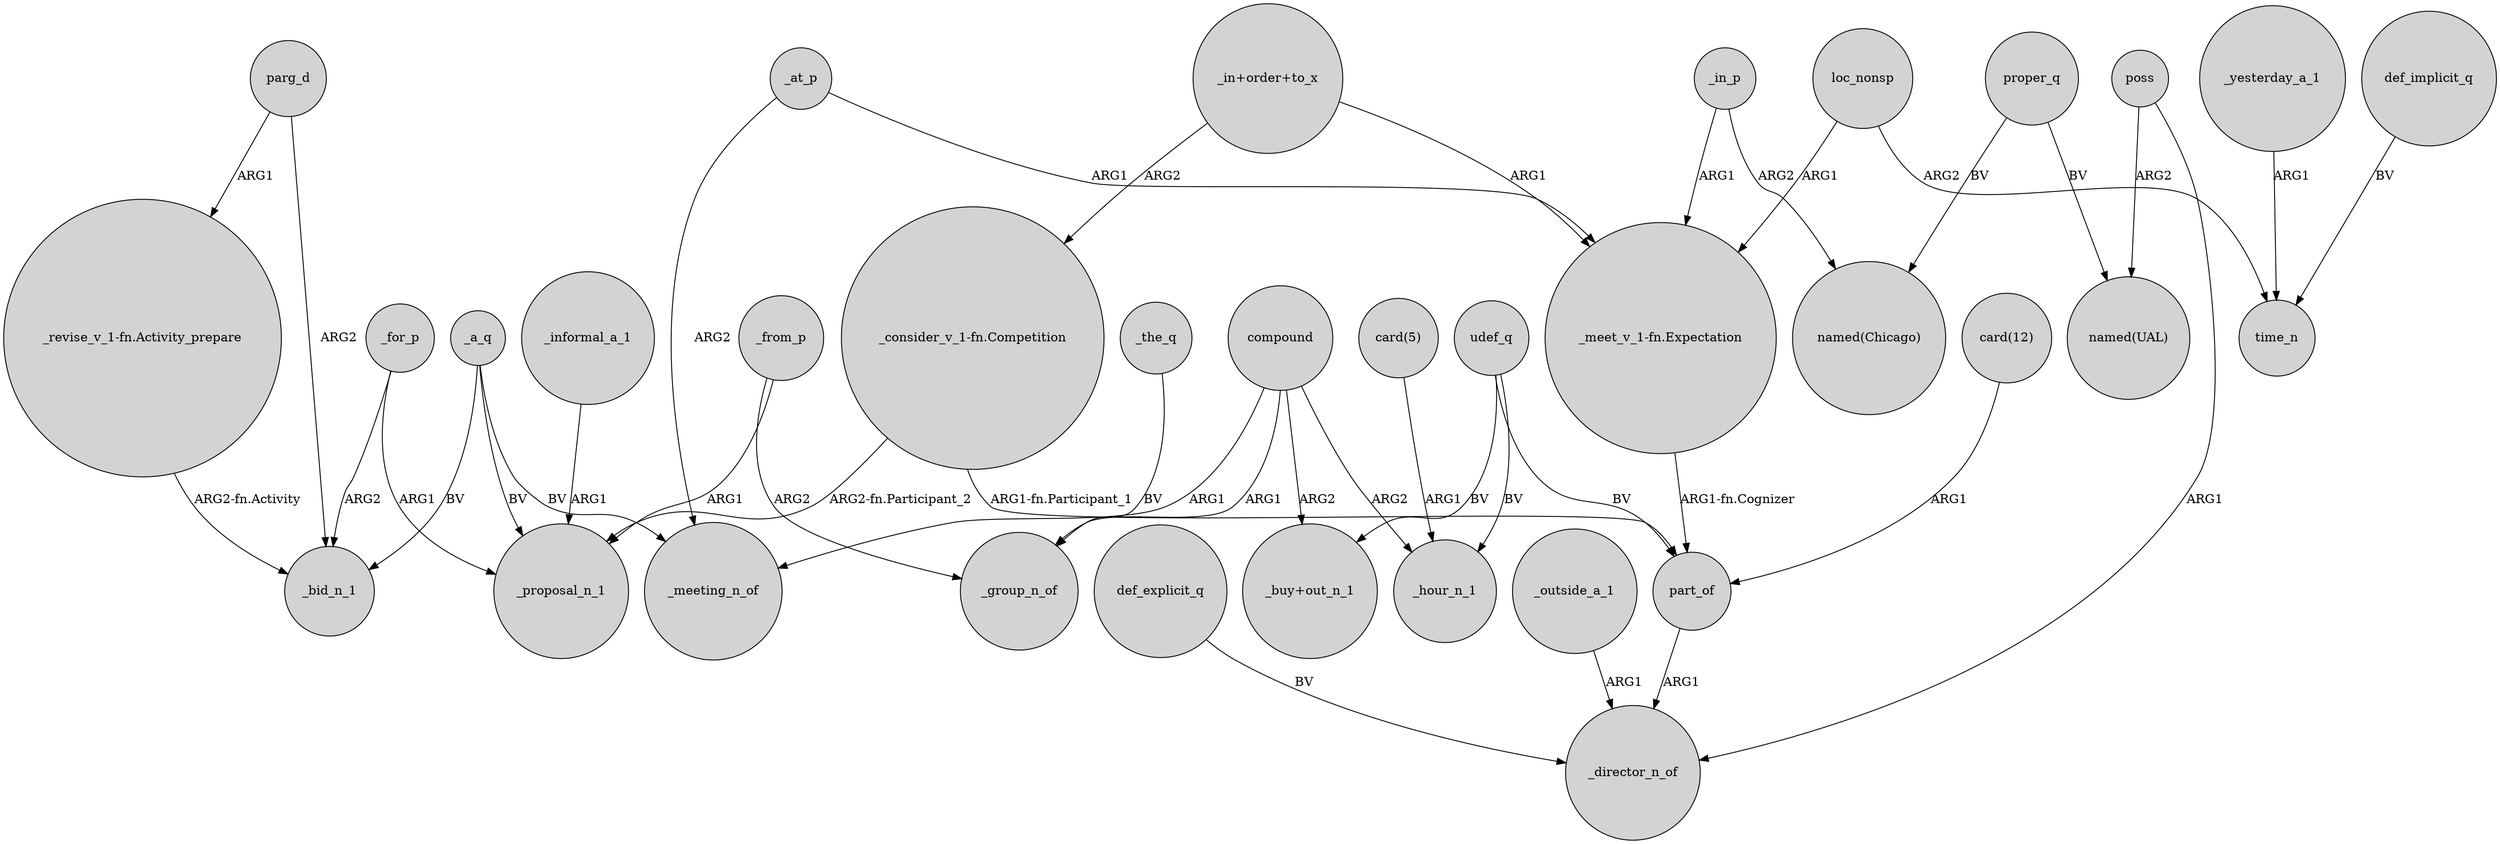 digraph {
	node [shape=circle style=filled]
	_a_q -> _bid_n_1 [label=BV]
	_in_p -> "named(Chicago)" [label=ARG2]
	parg_d -> "_revise_v_1-fn.Activity_prepare" [label=ARG1]
	compound -> _hour_n_1 [label=ARG2]
	def_explicit_q -> _director_n_of [label=BV]
	udef_q -> part_of [label=BV]
	"_in+order+to_x" -> "_meet_v_1-fn.Expectation" [label=ARG1]
	"card(5)" -> _hour_n_1 [label=ARG1]
	_from_p -> _proposal_n_1 [label=ARG1]
	_a_q -> _proposal_n_1 [label=BV]
	poss -> _director_n_of [label=ARG1]
	_yesterday_a_1 -> time_n [label=ARG1]
	"card(12)" -> part_of [label=ARG1]
	udef_q -> "_buy+out_n_1" [label=BV]
	compound -> _group_n_of [label=ARG1]
	poss -> "named(UAL)" [label=ARG2]
	proper_q -> "named(UAL)" [label=BV]
	compound -> _meeting_n_of [label=ARG1]
	loc_nonsp -> "_meet_v_1-fn.Expectation" [label=ARG1]
	_a_q -> _meeting_n_of [label=BV]
	_informal_a_1 -> _proposal_n_1 [label=ARG1]
	_for_p -> _bid_n_1 [label=ARG2]
	proper_q -> "named(Chicago)" [label=BV]
	_the_q -> _group_n_of [label=BV]
	"_in+order+to_x" -> "_consider_v_1-fn.Competition" [label=ARG2]
	parg_d -> _bid_n_1 [label=ARG2]
	_at_p -> "_meet_v_1-fn.Expectation" [label=ARG1]
	_from_p -> _group_n_of [label=ARG2]
	part_of -> _director_n_of [label=ARG1]
	"_meet_v_1-fn.Expectation" -> part_of [label="ARG1-fn.Cognizer"]
	udef_q -> _hour_n_1 [label=BV]
	compound -> "_buy+out_n_1" [label=ARG2]
	loc_nonsp -> time_n [label=ARG2]
	_at_p -> _meeting_n_of [label=ARG2]
	"_consider_v_1-fn.Competition" -> part_of [label="ARG1-fn.Participant_1"]
	"_consider_v_1-fn.Competition" -> _proposal_n_1 [label="ARG2-fn.Participant_2"]
	_outside_a_1 -> _director_n_of [label=ARG1]
	def_implicit_q -> time_n [label=BV]
	_in_p -> "_meet_v_1-fn.Expectation" [label=ARG1]
	"_revise_v_1-fn.Activity_prepare" -> _bid_n_1 [label="ARG2-fn.Activity"]
	_for_p -> _proposal_n_1 [label=ARG1]
}
